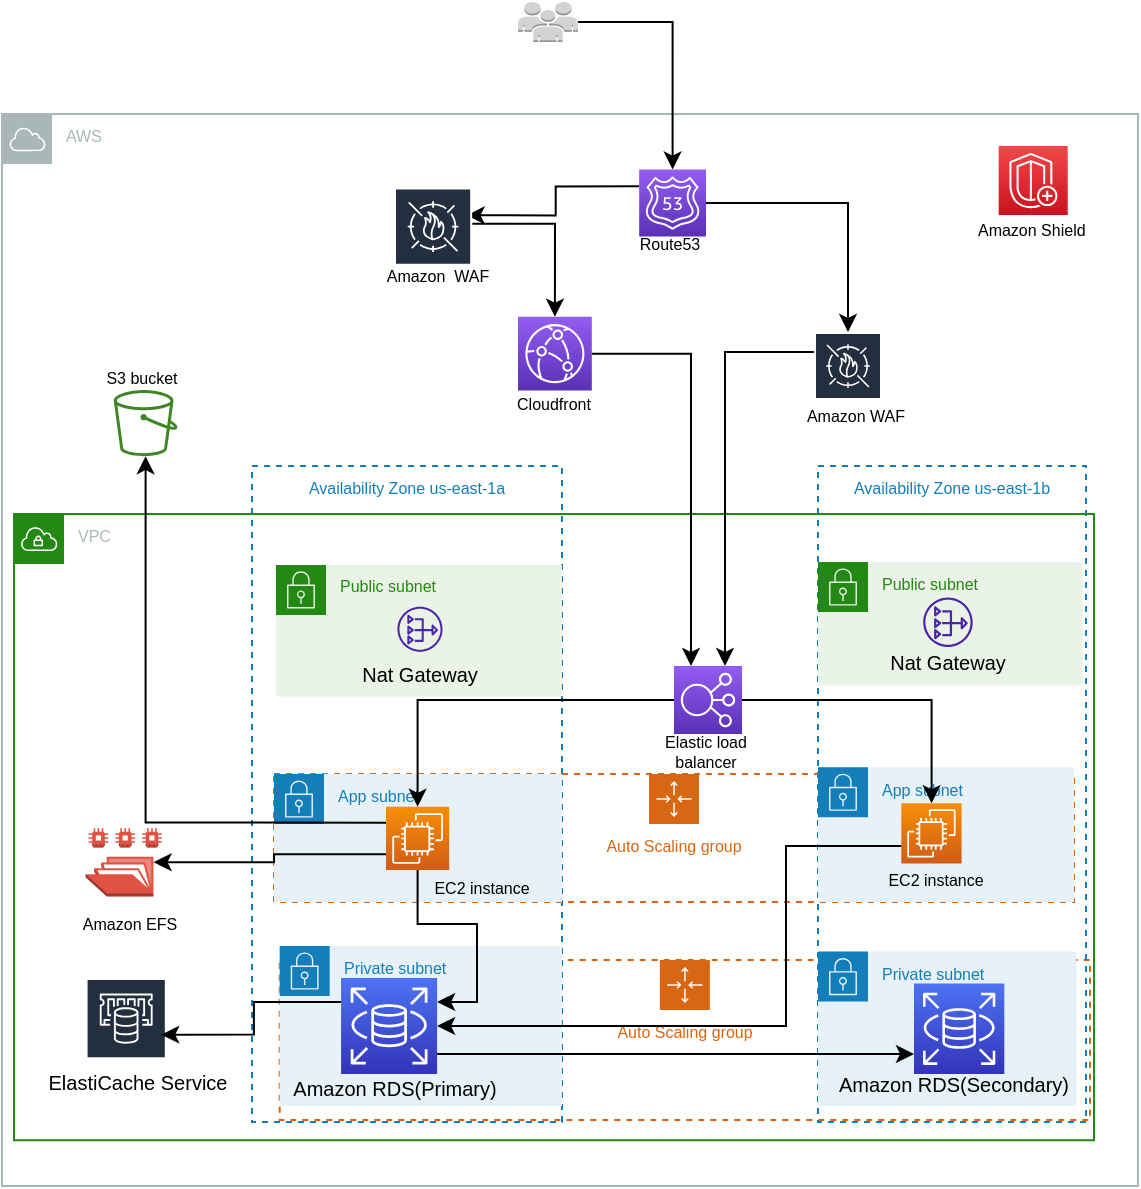 <mxfile version="21.5.1" type="github">
  <diagram name="Page-1" id="-8F-MaRr2c5oIdHVKHW3">
    <mxGraphModel dx="794" dy="456" grid="1" gridSize="8" guides="1" tooltips="1" connect="1" arrows="1" fold="1" page="1" pageScale="1" pageWidth="850" pageHeight="1100" math="0" shadow="0">
      <root>
        <mxCell id="0" />
        <mxCell id="1" parent="0" />
        <mxCell id="4uoRKx3dI8FAXuEbuPum-2" value="AWS" style="sketch=0;outlineConnect=0;gradientColor=none;html=1;whiteSpace=wrap;fontSize=8;fontStyle=0;shape=mxgraph.aws4.group;grIcon=mxgraph.aws4.group_aws_cloud;strokeColor=#AAB7B8;fillColor=none;verticalAlign=top;align=left;spacingLeft=30;fontColor=#AAB7B8;dashed=0;container=0;movable=1;resizable=1;rotatable=1;deletable=1;editable=1;locked=0;connectable=1;" vertex="1" parent="1">
          <mxGeometry x="184" y="80" width="568" height="536" as="geometry" />
        </mxCell>
        <mxCell id="4uoRKx3dI8FAXuEbuPum-11" value="Auto Scaling group" style="points=[[0,0],[0.25,0],[0.5,0],[0.75,0],[1,0],[1,0.25],[1,0.5],[1,0.75],[1,1],[0.75,1],[0.5,1],[0.25,1],[0,1],[0,0.75],[0,0.5],[0,0.25]];outlineConnect=0;gradientColor=none;html=1;whiteSpace=wrap;fontSize=8;fontStyle=0;container=0;pointerEvents=0;collapsible=0;recursiveResize=0;shape=mxgraph.aws4.groupCenter;grIcon=mxgraph.aws4.group_auto_scaling_group;grStroke=1;strokeColor=#D86613;fillColor=none;verticalAlign=top;align=center;fontColor=#D86613;dashed=1;spacingTop=25;" vertex="1" parent="1">
          <mxGeometry x="322.84" y="503" width="405.16" height="80" as="geometry" />
        </mxCell>
        <mxCell id="4uoRKx3dI8FAXuEbuPum-5" value="Availability Zone us-east-1b" style="fillColor=none;strokeColor=#147EBA;dashed=1;verticalAlign=top;fontStyle=0;fontColor=#147EBA;whiteSpace=wrap;html=1;fontSize=8;" vertex="1" parent="1">
          <mxGeometry x="592" y="256" width="133.99" height="328" as="geometry" />
        </mxCell>
        <mxCell id="4uoRKx3dI8FAXuEbuPum-27" value="Private subnet" style="points=[[0,0],[0.25,0],[0.5,0],[0.75,0],[1,0],[1,0.25],[1,0.5],[1,0.75],[1,1],[0.75,1],[0.5,1],[0.25,1],[0,1],[0,0.75],[0,0.5],[0,0.25]];outlineConnect=0;gradientColor=none;html=1;whiteSpace=wrap;fontSize=8;fontStyle=0;container=1;pointerEvents=0;collapsible=0;recursiveResize=0;shape=mxgraph.aws4.group;grIcon=mxgraph.aws4.group_security_group;grStroke=0;strokeColor=#147EBA;fillColor=#E6F2F8;verticalAlign=top;align=left;spacingLeft=30;fontColor=#147EBA;dashed=0;" vertex="1" parent="1">
          <mxGeometry x="592" y="498.8" width="129.16" height="77.2" as="geometry" />
        </mxCell>
        <mxCell id="4uoRKx3dI8FAXuEbuPum-28" value="" style="sketch=0;points=[[0,0,0],[0.25,0,0],[0.5,0,0],[0.75,0,0],[1,0,0],[0,1,0],[0.25,1,0],[0.5,1,0],[0.75,1,0],[1,1,0],[0,0.25,0],[0,0.5,0],[0,0.75,0],[1,0.25,0],[1,0.5,0],[1,0.75,0]];outlineConnect=0;fontColor=#232F3E;gradientColor=#4D72F3;gradientDirection=north;fillColor=#3334B9;strokeColor=#ffffff;dashed=0;verticalLabelPosition=bottom;verticalAlign=top;align=center;html=1;fontSize=8;fontStyle=0;aspect=fixed;shape=mxgraph.aws4.resourceIcon;resIcon=mxgraph.aws4.rds;" vertex="1" parent="4uoRKx3dI8FAXuEbuPum-27">
          <mxGeometry x="48" y="16" width="45.16" height="45.16" as="geometry" />
        </mxCell>
        <mxCell id="4uoRKx3dI8FAXuEbuPum-96" style="edgeStyle=orthogonalEdgeStyle;rounded=0;orthogonalLoop=1;jettySize=auto;html=1;entryX=0.5;entryY=0;entryDx=0;entryDy=0;entryPerimeter=0;" edge="1" parent="1" source="4uoRKx3dI8FAXuEbuPum-94" target="4uoRKx3dI8FAXuEbuPum-41">
          <mxGeometry relative="1" as="geometry" />
        </mxCell>
        <mxCell id="4uoRKx3dI8FAXuEbuPum-94" value="" style="outlineConnect=0;dashed=0;verticalLabelPosition=bottom;verticalAlign=top;align=center;html=1;shape=mxgraph.aws3.users;fillColor=#D2D3D3;gradientColor=none;" vertex="1" parent="1">
          <mxGeometry x="442" y="24" width="30" height="20" as="geometry" />
        </mxCell>
        <mxCell id="4uoRKx3dI8FAXuEbuPum-4" value="Availability Zone us-east-1a" style="fillColor=none;strokeColor=#147EBA;dashed=1;verticalAlign=top;fontStyle=0;fontColor=#147EBA;whiteSpace=wrap;html=1;fontSize=8;" vertex="1" parent="1">
          <mxGeometry x="309.01" y="256" width="154.99" height="328" as="geometry" />
        </mxCell>
        <mxCell id="4uoRKx3dI8FAXuEbuPum-3" value="VPC" style="points=[[0,0],[0.25,0],[0.5,0],[0.75,0],[1,0],[1,0.25],[1,0.5],[1,0.75],[1,1],[0.75,1],[0.5,1],[0.25,1],[0,1],[0,0.75],[0,0.5],[0,0.25]];outlineConnect=0;gradientColor=none;html=1;whiteSpace=wrap;fontSize=8;fontStyle=0;container=0;pointerEvents=0;collapsible=0;recursiveResize=0;shape=mxgraph.aws4.group;grIcon=mxgraph.aws4.group_vpc;strokeColor=#248814;fillColor=none;verticalAlign=top;align=left;spacingLeft=30;fontColor=#AAB7B8;dashed=0;" vertex="1" parent="1">
          <mxGeometry x="190" y="280" width="540" height="313.1" as="geometry" />
        </mxCell>
        <mxCell id="4uoRKx3dI8FAXuEbuPum-40" value="" style="sketch=0;outlineConnect=0;fontColor=#232F3E;gradientColor=none;fillColor=#3F8624;strokeColor=none;dashed=0;verticalLabelPosition=bottom;verticalAlign=top;align=center;html=1;fontSize=8;fontStyle=0;aspect=fixed;pointerEvents=1;shape=mxgraph.aws4.bucket;" vertex="1" parent="1">
          <mxGeometry x="239.88" y="218" width="31.81" height="33.08" as="geometry" />
        </mxCell>
        <mxCell id="4uoRKx3dI8FAXuEbuPum-66" style="edgeStyle=orthogonalEdgeStyle;rounded=0;orthogonalLoop=1;jettySize=auto;html=1;fontSize=8;exitX=0;exitY=0.25;exitDx=0;exitDy=0;exitPerimeter=0;entryX=0.929;entryY=0.383;entryDx=0;entryDy=0;entryPerimeter=0;" edge="1" parent="1" source="4uoRKx3dI8FAXuEbuPum-41" target="4uoRKx3dI8FAXuEbuPum-50">
          <mxGeometry relative="1" as="geometry">
            <mxPoint x="492.593" y="112.671" as="sourcePoint" />
            <mxPoint x="420" y="113.476" as="targetPoint" />
          </mxGeometry>
        </mxCell>
        <mxCell id="4uoRKx3dI8FAXuEbuPum-41" value="" style="sketch=0;points=[[0,0,0],[0.25,0,0],[0.5,0,0],[0.75,0,0],[1,0,0],[0,1,0],[0.25,1,0],[0.5,1,0],[0.75,1,0],[1,1,0],[0,0.25,0],[0,0.5,0],[0,0.75,0],[1,0.25,0],[1,0.5,0],[1,0.75,0]];outlineConnect=0;fontColor=#232F3E;gradientColor=#945DF2;gradientDirection=north;fillColor=#5A30B5;strokeColor=#ffffff;dashed=0;verticalLabelPosition=bottom;verticalAlign=top;align=center;html=1;fontSize=8;fontStyle=0;aspect=fixed;shape=mxgraph.aws4.resourceIcon;resIcon=mxgraph.aws4.route_53;" vertex="1" parent="1">
          <mxGeometry x="502.59" y="107.8" width="33.41" height="33.41" as="geometry" />
        </mxCell>
        <mxCell id="4uoRKx3dI8FAXuEbuPum-62" style="edgeStyle=orthogonalEdgeStyle;rounded=0;orthogonalLoop=1;jettySize=auto;html=1;entryX=0.25;entryY=0;entryDx=0;entryDy=0;entryPerimeter=0;fontSize=8;" edge="1" parent="1" source="4uoRKx3dI8FAXuEbuPum-42" target="4uoRKx3dI8FAXuEbuPum-45">
          <mxGeometry relative="1" as="geometry">
            <mxPoint x="523.67" y="251.95" as="targetPoint" />
          </mxGeometry>
        </mxCell>
        <mxCell id="4uoRKx3dI8FAXuEbuPum-42" value="" style="sketch=0;points=[[0,0,0],[0.25,0,0],[0.5,0,0],[0.75,0,0],[1,0,0],[0,1,0],[0.25,1,0],[0.5,1,0],[0.75,1,0],[1,1,0],[0,0.25,0],[0,0.5,0],[0,0.75,0],[1,0.25,0],[1,0.5,0],[1,0.75,0]];outlineConnect=0;fontColor=#232F3E;gradientColor=#945DF2;gradientDirection=north;fillColor=#5A30B5;strokeColor=#ffffff;dashed=0;verticalLabelPosition=bottom;verticalAlign=top;align=center;html=1;fontSize=8;fontStyle=0;aspect=fixed;shape=mxgraph.aws4.resourceIcon;resIcon=mxgraph.aws4.cloudfront;" vertex="1" parent="1">
          <mxGeometry x="442" y="181.37" width="36.91" height="36.91" as="geometry" />
        </mxCell>
        <mxCell id="4uoRKx3dI8FAXuEbuPum-43" value="" style="sketch=0;points=[[0,0,0],[0.25,0,0],[0.5,0,0],[0.75,0,0],[1,0,0],[0,1,0],[0.25,1,0],[0.5,1,0],[0.75,1,0],[1,1,0],[0,0.25,0],[0,0.5,0],[0,0.75,0],[1,0.25,0],[1,0.5,0],[1,0.75,0]];outlineConnect=0;fontColor=#232F3E;gradientColor=#F54749;gradientDirection=north;fillColor=#C7131F;strokeColor=#ffffff;dashed=0;verticalLabelPosition=bottom;verticalAlign=top;align=center;html=1;fontSize=8;fontStyle=0;aspect=fixed;shape=mxgraph.aws4.resourceIcon;resIcon=mxgraph.aws4.shield;" vertex="1" parent="1">
          <mxGeometry x="682.35" y="96" width="34.52" height="34.52" as="geometry" />
        </mxCell>
        <mxCell id="4uoRKx3dI8FAXuEbuPum-57" style="edgeStyle=orthogonalEdgeStyle;rounded=0;orthogonalLoop=1;jettySize=auto;html=1;entryX=0.5;entryY=0;entryDx=0;entryDy=0;entryPerimeter=0;fontSize=8;" edge="1" parent="1" source="4uoRKx3dI8FAXuEbuPum-50" target="4uoRKx3dI8FAXuEbuPum-42">
          <mxGeometry relative="1" as="geometry" />
        </mxCell>
        <mxCell id="4uoRKx3dI8FAXuEbuPum-50" value="" style="sketch=0;outlineConnect=0;fontColor=#4D4D4D;gradientColor=none;strokeColor=#ffffff;fillColor=#232F3E;dashed=0;verticalLabelPosition=middle;verticalAlign=bottom;align=center;html=1;whiteSpace=wrap;fontSize=8;fontStyle=1;spacing=3;shape=mxgraph.aws4.productIcon;prIcon=mxgraph.aws4.waf;" vertex="1" parent="1">
          <mxGeometry x="380" y="116.8" width="39.09" height="36.2" as="geometry" />
        </mxCell>
        <mxCell id="4uoRKx3dI8FAXuEbuPum-61" style="edgeStyle=orthogonalEdgeStyle;rounded=0;orthogonalLoop=1;jettySize=auto;html=1;entryX=0.75;entryY=0;entryDx=0;entryDy=0;entryPerimeter=0;fontSize=8;" edge="1" parent="1" source="4uoRKx3dI8FAXuEbuPum-51" target="4uoRKx3dI8FAXuEbuPum-45">
          <mxGeometry relative="1" as="geometry">
            <mxPoint x="529.34" y="251.95" as="targetPoint" />
          </mxGeometry>
        </mxCell>
        <mxCell id="4uoRKx3dI8FAXuEbuPum-51" value="" style="sketch=0;outlineConnect=0;fontColor=#4D4D4D;gradientColor=none;strokeColor=#ffffff;fillColor=#232F3E;dashed=0;verticalLabelPosition=middle;verticalAlign=bottom;align=center;html=1;whiteSpace=wrap;fontSize=8;fontStyle=1;spacing=3;shape=mxgraph.aws4.productIcon;prIcon=mxgraph.aws4.waf;flipH=0;flipV=0;" vertex="1" parent="1">
          <mxGeometry x="590" y="189" width="34" height="20" as="geometry" />
        </mxCell>
        <mxCell id="4uoRKx3dI8FAXuEbuPum-58" style="edgeStyle=orthogonalEdgeStyle;rounded=0;orthogonalLoop=1;jettySize=auto;html=1;fontSize=8;" edge="1" parent="1" source="4uoRKx3dI8FAXuEbuPum-41" target="4uoRKx3dI8FAXuEbuPum-51">
          <mxGeometry relative="1" as="geometry" />
        </mxCell>
        <mxCell id="4uoRKx3dI8FAXuEbuPum-101" value="&lt;font style=&quot;font-size: 8px;&quot;&gt;Amazon Shield&amp;nbsp;&lt;/font&gt;" style="text;strokeColor=none;align=center;fillColor=none;html=1;verticalAlign=middle;whiteSpace=wrap;rounded=0;" vertex="1" parent="1">
          <mxGeometry x="670" y="128.66" width="60" height="16.52" as="geometry" />
        </mxCell>
        <mxCell id="4uoRKx3dI8FAXuEbuPum-104" value="&lt;font style=&quot;font-size: 8px;&quot;&gt;Cloudfront&lt;/font&gt;" style="text;strokeColor=none;align=center;fillColor=none;html=1;verticalAlign=middle;whiteSpace=wrap;rounded=0;" vertex="1" parent="1">
          <mxGeometry x="430" y="217" width="60" height="13.12" as="geometry" />
        </mxCell>
        <mxCell id="4uoRKx3dI8FAXuEbuPum-106" value="&lt;span style=&quot;font-size: 8px;&quot;&gt;Route53&lt;/span&gt;" style="text;strokeColor=none;align=center;fillColor=none;html=1;verticalAlign=middle;whiteSpace=wrap;rounded=0;" vertex="1" parent="1">
          <mxGeometry x="487.95" y="136" width="60" height="16.76" as="geometry" />
        </mxCell>
        <mxCell id="4uoRKx3dI8FAXuEbuPum-105" value="&lt;span style=&quot;font-size: 8px;&quot;&gt;S3 bucket&lt;/span&gt;" style="text;strokeColor=none;align=center;fillColor=none;html=1;verticalAlign=middle;whiteSpace=wrap;rounded=0;" vertex="1" parent="1">
          <mxGeometry x="223.69" y="202.54" width="60" height="16" as="geometry" />
        </mxCell>
        <mxCell id="4uoRKx3dI8FAXuEbuPum-109" value="&lt;span style=&quot;font-size: 8px;&quot;&gt;Elastic load balancer&lt;/span&gt;" style="text;strokeColor=none;align=center;fillColor=none;html=1;verticalAlign=middle;whiteSpace=wrap;rounded=0;fontSize=8;" vertex="1" parent="1">
          <mxGeometry x="505.95" y="392" width="60" height="14.92" as="geometry" />
        </mxCell>
        <mxCell id="4uoRKx3dI8FAXuEbuPum-8" value="Public subnet" style="points=[[0,0],[0.25,0],[0.5,0],[0.75,0],[1,0],[1,0.25],[1,0.5],[1,0.75],[1,1],[0.75,1],[0.5,1],[0.25,1],[0,1],[0,0.75],[0,0.5],[0,0.25]];outlineConnect=0;gradientColor=none;html=1;whiteSpace=wrap;fontSize=8;fontStyle=0;container=1;pointerEvents=0;collapsible=0;recursiveResize=0;shape=mxgraph.aws4.group;grIcon=mxgraph.aws4.group_security_group;grStroke=0;strokeColor=#248814;fillColor=#E9F3E6;verticalAlign=top;align=left;spacingLeft=30;fontColor=#248814;dashed=0;" vertex="1" parent="1">
          <mxGeometry x="592" y="304" width="132.32" height="61.71" as="geometry" />
        </mxCell>
        <mxCell id="4uoRKx3dI8FAXuEbuPum-38" value="" style="sketch=0;outlineConnect=0;fontColor=#232F3E;gradientColor=none;fillColor=#4D27AA;strokeColor=none;dashed=0;verticalLabelPosition=bottom;verticalAlign=top;align=center;html=1;fontSize=8;fontStyle=0;aspect=fixed;pointerEvents=1;shape=mxgraph.aws4.nat_gateway;" vertex="1" parent="4uoRKx3dI8FAXuEbuPum-8">
          <mxGeometry x="52.6" y="17.73" width="24.79" height="24.79" as="geometry" />
        </mxCell>
        <mxCell id="4uoRKx3dI8FAXuEbuPum-100" value="&lt;font style=&quot;font-size: 10px;&quot;&gt;Nat Gateway&lt;/font&gt;" style="text;strokeColor=none;align=center;fillColor=none;html=1;verticalAlign=middle;whiteSpace=wrap;rounded=0;" vertex="1" parent="4uoRKx3dI8FAXuEbuPum-8">
          <mxGeometry x="35.22" y="40" width="60" height="20.24" as="geometry" />
        </mxCell>
        <mxCell id="4uoRKx3dI8FAXuEbuPum-23" value="Auto Scaling group" style="points=[[0,0],[0.25,0],[0.5,0],[0.75,0],[1,0],[1,0.25],[1,0.5],[1,0.75],[1,1],[0.75,1],[0.5,1],[0.25,1],[0,1],[0,0.75],[0,0.5],[0,0.25]];outlineConnect=0;gradientColor=none;html=1;whiteSpace=wrap;fontSize=8;fontStyle=0;container=1;pointerEvents=0;collapsible=0;recursiveResize=0;shape=mxgraph.aws4.groupCenter;grIcon=mxgraph.aws4.group_auto_scaling_group;grStroke=1;strokeColor=#D86613;fillColor=none;verticalAlign=top;align=center;fontColor=#D86613;dashed=1;spacingTop=25;" vertex="1" parent="1">
          <mxGeometry x="320" y="410.01" width="400" height="64" as="geometry" />
        </mxCell>
        <mxCell id="4uoRKx3dI8FAXuEbuPum-32" value="App subnet" style="points=[[0,0],[0.25,0],[0.5,0],[0.75,0],[1,0],[1,0.25],[1,0.5],[1,0.75],[1,1],[0.75,1],[0.5,1],[0.25,1],[0,1],[0,0.75],[0,0.5],[0,0.25]];outlineConnect=0;gradientColor=none;html=1;whiteSpace=wrap;fontSize=8;fontStyle=0;container=1;pointerEvents=0;collapsible=0;recursiveResize=0;shape=mxgraph.aws4.group;grIcon=mxgraph.aws4.group_security_group;grStroke=0;strokeColor=#147EBA;fillColor=#E6F2F8;verticalAlign=top;align=left;spacingLeft=30;fontColor=#147EBA;dashed=0;" vertex="1" parent="4uoRKx3dI8FAXuEbuPum-23">
          <mxGeometry width="144" height="64" as="geometry" />
        </mxCell>
        <mxCell id="4uoRKx3dI8FAXuEbuPum-33" value="" style="sketch=0;points=[[0,0,0],[0.25,0,0],[0.5,0,0],[0.75,0,0],[1,0,0],[0,1,0],[0.25,1,0],[0.5,1,0],[0.75,1,0],[1,1,0],[0,0.25,0],[0,0.5,0],[0,0.75,0],[1,0.25,0],[1,0.5,0],[1,0.75,0]];outlineConnect=0;fontColor=#232F3E;gradientColor=#F78E04;gradientDirection=north;fillColor=#D05C17;strokeColor=#ffffff;dashed=0;verticalLabelPosition=bottom;verticalAlign=top;align=center;html=1;fontSize=8;fontStyle=0;aspect=fixed;shape=mxgraph.aws4.resourceIcon;resIcon=mxgraph.aws4.ec2;" vertex="1" parent="4uoRKx3dI8FAXuEbuPum-32">
          <mxGeometry x="56" y="16.41" width="31.59" height="31.59" as="geometry" />
        </mxCell>
        <mxCell id="4uoRKx3dI8FAXuEbuPum-34" value="App subnet" style="points=[[0,0],[0.25,0],[0.5,0],[0.75,0],[1,0],[1,0.25],[1,0.5],[1,0.75],[1,1],[0.75,1],[0.5,1],[0.25,1],[0,1],[0,0.75],[0,0.5],[0,0.25]];outlineConnect=0;gradientColor=none;html=1;whiteSpace=wrap;fontSize=8;fontStyle=0;container=1;pointerEvents=0;collapsible=0;recursiveResize=0;shape=mxgraph.aws4.group;grIcon=mxgraph.aws4.group_security_group;grStroke=0;strokeColor=#147EBA;fillColor=#E6F2F8;verticalAlign=top;align=left;spacingLeft=30;fontColor=#147EBA;dashed=0;" vertex="1" parent="4uoRKx3dI8FAXuEbuPum-23">
          <mxGeometry x="272" y="-3.39" width="128" height="67.39" as="geometry" />
        </mxCell>
        <mxCell id="4uoRKx3dI8FAXuEbuPum-35" value="" style="sketch=0;points=[[0,0,0],[0.25,0,0],[0.5,0,0],[0.75,0,0],[1,0,0],[0,1,0],[0.25,1,0],[0.5,1,0],[0.75,1,0],[1,1,0],[0,0.25,0],[0,0.5,0],[0,0.75,0],[1,0.25,0],[1,0.5,0],[1,0.75,0]];outlineConnect=0;fontColor=#232F3E;gradientColor=#F78E04;gradientDirection=north;fillColor=#D05C17;strokeColor=#ffffff;dashed=0;verticalLabelPosition=bottom;verticalAlign=top;align=center;html=1;fontSize=8;fontStyle=0;aspect=fixed;shape=mxgraph.aws4.resourceIcon;resIcon=mxgraph.aws4.ec2;" vertex="1" parent="4uoRKx3dI8FAXuEbuPum-34">
          <mxGeometry x="41.65" y="18" width="30.15" height="30.15" as="geometry" />
        </mxCell>
        <mxCell id="4uoRKx3dI8FAXuEbuPum-29" value="" style="sketch=0;outlineConnect=0;fontColor=#232F3E;gradientColor=none;strokeColor=#ffffff;fillColor=#232F3E;dashed=0;verticalLabelPosition=middle;verticalAlign=bottom;align=center;html=1;whiteSpace=wrap;fontSize=8;fontStyle=1;spacing=3;shape=mxgraph.aws4.productIcon;prIcon=mxgraph.aws4.elasticache;" vertex="1" parent="1">
          <mxGeometry x="225.79" y="512" width="40.62" height="32" as="geometry" />
        </mxCell>
        <mxCell id="4uoRKx3dI8FAXuEbuPum-39" value="" style="outlineConnect=0;dashed=0;verticalLabelPosition=bottom;verticalAlign=top;align=center;html=1;shape=mxgraph.aws3.efs_share;fillColor=#E05243;gradientColor=none;fontSize=8;" vertex="1" parent="1">
          <mxGeometry x="225.79" y="437" width="38.21" height="34.19" as="geometry" />
        </mxCell>
        <mxCell id="4uoRKx3dI8FAXuEbuPum-76" style="edgeStyle=orthogonalEdgeStyle;rounded=0;orthogonalLoop=1;jettySize=auto;html=1;fontSize=8;" edge="1" parent="1" source="4uoRKx3dI8FAXuEbuPum-45" target="4uoRKx3dI8FAXuEbuPum-35">
          <mxGeometry relative="1" as="geometry" />
        </mxCell>
        <mxCell id="4uoRKx3dI8FAXuEbuPum-77" style="edgeStyle=orthogonalEdgeStyle;rounded=0;orthogonalLoop=1;jettySize=auto;html=1;fontSize=8;" edge="1" parent="1" source="4uoRKx3dI8FAXuEbuPum-45" target="4uoRKx3dI8FAXuEbuPum-33">
          <mxGeometry relative="1" as="geometry" />
        </mxCell>
        <mxCell id="4uoRKx3dI8FAXuEbuPum-45" value="" style="sketch=0;points=[[0,0,0],[0.25,0,0],[0.5,0,0],[0.75,0,0],[1,0,0],[0,1,0],[0.25,1,0],[0.5,1,0],[0.75,1,0],[1,1,0],[0,0.25,0],[0,0.5,0],[0,0.75,0],[1,0.25,0],[1,0.5,0],[1,0.75,0]];outlineConnect=0;fontColor=#232F3E;gradientColor=#945DF2;gradientDirection=north;fillColor=#5A30B5;strokeColor=#ffffff;dashed=0;verticalLabelPosition=bottom;verticalAlign=top;align=center;html=1;fontSize=8;fontStyle=0;aspect=fixed;shape=mxgraph.aws4.resourceIcon;resIcon=mxgraph.aws4.elastic_load_balancing;" vertex="1" parent="1">
          <mxGeometry x="520" y="356" width="34" height="34" as="geometry" />
        </mxCell>
        <mxCell id="4uoRKx3dI8FAXuEbuPum-6" value="Public subnet" style="points=[[0,0],[0.25,0],[0.5,0],[0.75,0],[1,0],[1,0.25],[1,0.5],[1,0.75],[1,1],[0.75,1],[0.5,1],[0.25,1],[0,1],[0,0.75],[0,0.5],[0,0.25]];outlineConnect=0;gradientColor=none;html=1;whiteSpace=wrap;fontSize=8;fontStyle=0;container=1;pointerEvents=0;collapsible=0;recursiveResize=0;shape=mxgraph.aws4.group;grIcon=mxgraph.aws4.group_security_group;grStroke=0;strokeColor=#248814;fillColor=#E9F3E6;verticalAlign=top;align=left;spacingLeft=30;fontColor=#248814;dashed=0;" vertex="1" parent="1">
          <mxGeometry x="321" y="305.47" width="143" height="65.8" as="geometry" />
        </mxCell>
        <mxCell id="4uoRKx3dI8FAXuEbuPum-37" value="" style="sketch=0;outlineConnect=0;fontColor=#232F3E;gradientColor=none;fillColor=#4D27AA;strokeColor=none;dashed=0;verticalLabelPosition=bottom;verticalAlign=top;align=center;html=1;fontSize=8;fontStyle=0;aspect=fixed;pointerEvents=1;shape=mxgraph.aws4.nat_gateway;" vertex="1" parent="4uoRKx3dI8FAXuEbuPum-6">
          <mxGeometry x="60.72" y="20.85" width="22.57" height="22.57" as="geometry" />
        </mxCell>
        <mxCell id="4uoRKx3dI8FAXuEbuPum-99" value="&lt;font style=&quot;font-size: 10px;&quot;&gt;Nat Gateway&lt;/font&gt;" style="text;strokeColor=none;align=center;fillColor=none;html=1;verticalAlign=middle;whiteSpace=wrap;rounded=0;" vertex="1" parent="4uoRKx3dI8FAXuEbuPum-6">
          <mxGeometry x="41.957" y="43.416" width="60" height="22" as="geometry" />
        </mxCell>
        <mxCell id="4uoRKx3dI8FAXuEbuPum-26" value="Private subnet" style="points=[[0,0],[0.25,0],[0.5,0],[0.75,0],[1,0],[1,0.25],[1,0.5],[1,0.75],[1,1],[0.75,1],[0.5,1],[0.25,1],[0,1],[0,0.75],[0,0.5],[0,0.25]];outlineConnect=0;gradientColor=none;html=1;whiteSpace=wrap;fontSize=8;fontStyle=0;container=1;pointerEvents=0;collapsible=0;recursiveResize=0;shape=mxgraph.aws4.group;grIcon=mxgraph.aws4.group_security_group;grStroke=0;strokeColor=#147EBA;fillColor=#E6F2F8;verticalAlign=top;align=left;spacingLeft=30;fontColor=#147EBA;dashed=0;" vertex="1" parent="1">
          <mxGeometry x="322.84" y="496" width="141.16" height="80" as="geometry" />
        </mxCell>
        <mxCell id="4uoRKx3dI8FAXuEbuPum-24" value="" style="sketch=0;points=[[0,0,0],[0.25,0,0],[0.5,0,0],[0.75,0,0],[1,0,0],[0,1,0],[0.25,1,0],[0.5,1,0],[0.75,1,0],[1,1,0],[0,0.25,0],[0,0.5,0],[0,0.75,0],[1,0.25,0],[1,0.5,0],[1,0.75,0]];outlineConnect=0;fontColor=#232F3E;gradientColor=#4D72F3;gradientDirection=north;fillColor=#3334B9;strokeColor=#ffffff;dashed=0;verticalLabelPosition=bottom;verticalAlign=top;align=center;html=1;fontSize=8;fontStyle=0;aspect=fixed;shape=mxgraph.aws4.resourceIcon;resIcon=mxgraph.aws4.rds;" vertex="1" parent="4uoRKx3dI8FAXuEbuPum-26">
          <mxGeometry x="30.71" y="16" width="48" height="48" as="geometry" />
        </mxCell>
        <mxCell id="4uoRKx3dI8FAXuEbuPum-114" value="" style="endArrow=classic;html=1;rounded=0;" edge="1" parent="4uoRKx3dI8FAXuEbuPum-26">
          <mxGeometry width="50" height="50" relative="1" as="geometry">
            <mxPoint x="78.71" y="54" as="sourcePoint" />
            <mxPoint x="317.16" y="54" as="targetPoint" />
          </mxGeometry>
        </mxCell>
        <mxCell id="4uoRKx3dI8FAXuEbuPum-89" style="edgeStyle=orthogonalEdgeStyle;rounded=0;orthogonalLoop=1;jettySize=auto;html=1;entryX=1;entryY=0.25;entryDx=0;entryDy=0;entryPerimeter=0;fontSize=8;" edge="1" parent="1" source="4uoRKx3dI8FAXuEbuPum-33" target="4uoRKx3dI8FAXuEbuPum-24">
          <mxGeometry relative="1" as="geometry" />
        </mxCell>
        <mxCell id="4uoRKx3dI8FAXuEbuPum-113" style="edgeStyle=orthogonalEdgeStyle;rounded=0;orthogonalLoop=1;jettySize=auto;html=1;entryX=1;entryY=0.5;entryDx=0;entryDy=0;entryPerimeter=0;" edge="1" parent="1" source="4uoRKx3dI8FAXuEbuPum-35" target="4uoRKx3dI8FAXuEbuPum-24">
          <mxGeometry relative="1" as="geometry">
            <Array as="points">
              <mxPoint x="576" y="446" />
              <mxPoint x="576" y="536" />
            </Array>
          </mxGeometry>
        </mxCell>
        <mxCell id="4uoRKx3dI8FAXuEbuPum-117" value="&lt;font style=&quot;font-size: 10px;&quot;&gt;ElastiCache Service&lt;/font&gt;" style="text;strokeColor=none;align=center;fillColor=none;html=1;verticalAlign=middle;whiteSpace=wrap;rounded=0;" vertex="1" parent="1">
          <mxGeometry x="200" y="554" width="104" height="20.24" as="geometry" />
        </mxCell>
        <mxCell id="4uoRKx3dI8FAXuEbuPum-120" style="edgeStyle=orthogonalEdgeStyle;rounded=0;orthogonalLoop=1;jettySize=auto;html=1;exitX=0;exitY=0.25;exitDx=0;exitDy=0;exitPerimeter=0;" edge="1" parent="1" source="4uoRKx3dI8FAXuEbuPum-33" target="4uoRKx3dI8FAXuEbuPum-40">
          <mxGeometry relative="1" as="geometry" />
        </mxCell>
        <mxCell id="4uoRKx3dI8FAXuEbuPum-121" style="edgeStyle=orthogonalEdgeStyle;rounded=0;orthogonalLoop=1;jettySize=auto;html=1;exitX=0;exitY=0.75;exitDx=0;exitDy=0;exitPerimeter=0;entryX=0.89;entryY=0.5;entryDx=0;entryDy=0;entryPerimeter=0;" edge="1" parent="1" source="4uoRKx3dI8FAXuEbuPum-33" target="4uoRKx3dI8FAXuEbuPum-39">
          <mxGeometry relative="1" as="geometry" />
        </mxCell>
        <mxCell id="4uoRKx3dI8FAXuEbuPum-123" style="edgeStyle=orthogonalEdgeStyle;rounded=0;orthogonalLoop=1;jettySize=auto;html=1;exitX=0;exitY=0.25;exitDx=0;exitDy=0;exitPerimeter=0;entryX=0.932;entryY=0.885;entryDx=0;entryDy=0;entryPerimeter=0;" edge="1" parent="1" source="4uoRKx3dI8FAXuEbuPum-24" target="4uoRKx3dI8FAXuEbuPum-29">
          <mxGeometry relative="1" as="geometry" />
        </mxCell>
        <mxCell id="4uoRKx3dI8FAXuEbuPum-124" value="&lt;span style=&quot;font-size: 8px;&quot;&gt;Amazon WAF&lt;/span&gt;" style="text;strokeColor=none;align=center;fillColor=none;html=1;verticalAlign=middle;whiteSpace=wrap;rounded=0;" vertex="1" parent="1">
          <mxGeometry x="581" y="223" width="60" height="13.12" as="geometry" />
        </mxCell>
        <mxCell id="4uoRKx3dI8FAXuEbuPum-125" value="&lt;span style=&quot;font-size: 8px;&quot;&gt;Amazon&amp;nbsp; WAF&lt;/span&gt;" style="text;strokeColor=none;align=center;fillColor=none;html=1;verticalAlign=middle;whiteSpace=wrap;rounded=0;" vertex="1" parent="1">
          <mxGeometry x="372" y="153" width="60" height="13.12" as="geometry" />
        </mxCell>
        <mxCell id="4uoRKx3dI8FAXuEbuPum-126" value="&lt;span style=&quot;font-size: 8px;&quot;&gt;Amazon EFS&lt;/span&gt;" style="text;strokeColor=none;align=center;fillColor=none;html=1;verticalAlign=middle;whiteSpace=wrap;rounded=0;" vertex="1" parent="1">
          <mxGeometry x="217.69" y="474" width="60" height="19.54" as="geometry" />
        </mxCell>
        <mxCell id="4uoRKx3dI8FAXuEbuPum-128" value="&lt;font style=&quot;font-size: 10px;&quot;&gt;Amazon RDS(Primary)&lt;/font&gt;" style="text;strokeColor=none;align=center;fillColor=none;html=1;verticalAlign=middle;whiteSpace=wrap;rounded=0;" vertex="1" parent="1">
          <mxGeometry x="328" y="557" width="105" height="20.24" as="geometry" />
        </mxCell>
        <mxCell id="4uoRKx3dI8FAXuEbuPum-129" value="&lt;font style=&quot;font-size: 10px;&quot;&gt;Amazon RDS(Secondary)&lt;/font&gt;" style="text;strokeColor=none;align=center;fillColor=none;html=1;verticalAlign=middle;whiteSpace=wrap;rounded=0;" vertex="1" parent="1">
          <mxGeometry x="600" y="555" width="120" height="20.24" as="geometry" />
        </mxCell>
        <mxCell id="4uoRKx3dI8FAXuEbuPum-130" value="&lt;span style=&quot;font-size: 8px;&quot;&gt;EC2 instance&lt;/span&gt;" style="text;strokeColor=none;align=center;fillColor=none;html=1;verticalAlign=middle;whiteSpace=wrap;rounded=0;" vertex="1" parent="1">
          <mxGeometry x="393.69" y="459" width="60" height="13.54" as="geometry" />
        </mxCell>
        <mxCell id="4uoRKx3dI8FAXuEbuPum-131" value="&lt;span style=&quot;font-size: 8px;&quot;&gt;EC2 instance&lt;/span&gt;" style="text;strokeColor=none;align=center;fillColor=none;html=1;verticalAlign=middle;whiteSpace=wrap;rounded=0;" vertex="1" parent="1">
          <mxGeometry x="620.69" y="455" width="60" height="13.54" as="geometry" />
        </mxCell>
      </root>
    </mxGraphModel>
  </diagram>
</mxfile>
